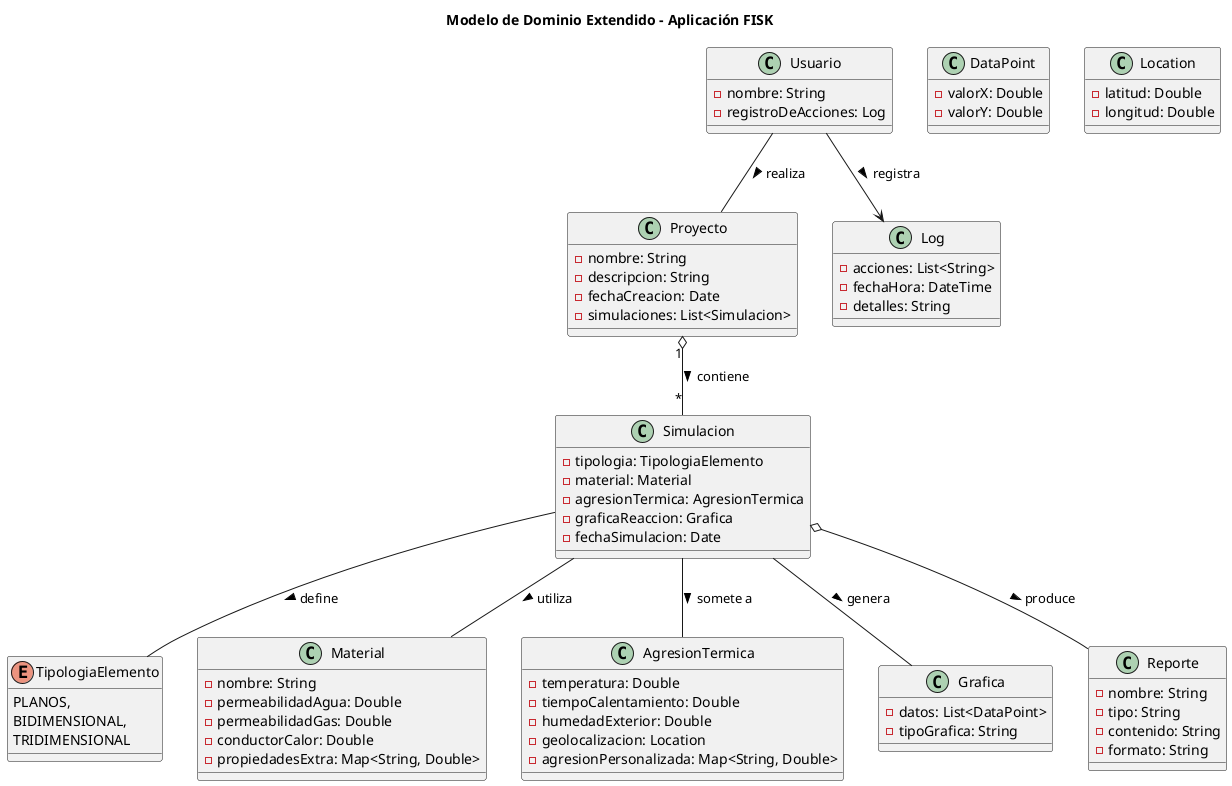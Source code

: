 @startuml
title Modelo de Dominio Extendido - Aplicación FISK

class Usuario {
    - nombre: String
    - registroDeAcciones: Log
}

class Proyecto {
    - nombre: String
    - descripcion: String
    - fechaCreacion: Date
    - simulaciones: List<Simulacion>
}

class Simulacion {
    - tipologia: TipologiaElemento
    - material: Material
    - agresionTermica: AgresionTermica
    - graficaReaccion: Grafica
    - fechaSimulacion: Date
}

enum TipologiaElemento {
    PLANOS,
    BIDIMENSIONAL,
    TRIDIMENSIONAL
}

class Material {
    - nombre: String
    - permeabilidadAgua: Double
    - permeabilidadGas: Double
    - conductorCalor: Double
    - propiedadesExtra: Map<String, Double>
}

class AgresionTermica {
    - temperatura: Double
    - tiempoCalentamiento: Double
    - humedadExterior: Double
    - geolocalizacion: Location
    - agresionPersonalizada: Map<String, Double>
}

class Grafica {
    - datos: List<DataPoint>
    - tipoGrafica: String
}

class DataPoint {
    - valorX: Double
    - valorY: Double
}

class Log {
    - acciones: List<String>
    - fechaHora: DateTime
    - detalles: String
}

class Reporte {
    - nombre: String
    - tipo: String
    - contenido: String
    - formato: String
}

class Location {
    - latitud: Double
    - longitud: Double
}

Usuario -- Proyecto : "realiza >"
Proyecto "1" o-- "*" Simulacion : "contiene >"
Simulacion -- TipologiaElemento : "define >"
Simulacion -- Material : "utiliza >"
Simulacion -- AgresionTermica : "somete a >"
Simulacion -- Grafica : "genera >"
Simulacion o-- Reporte : "produce >"
Usuario --> Log : "registra >"

@enduml
